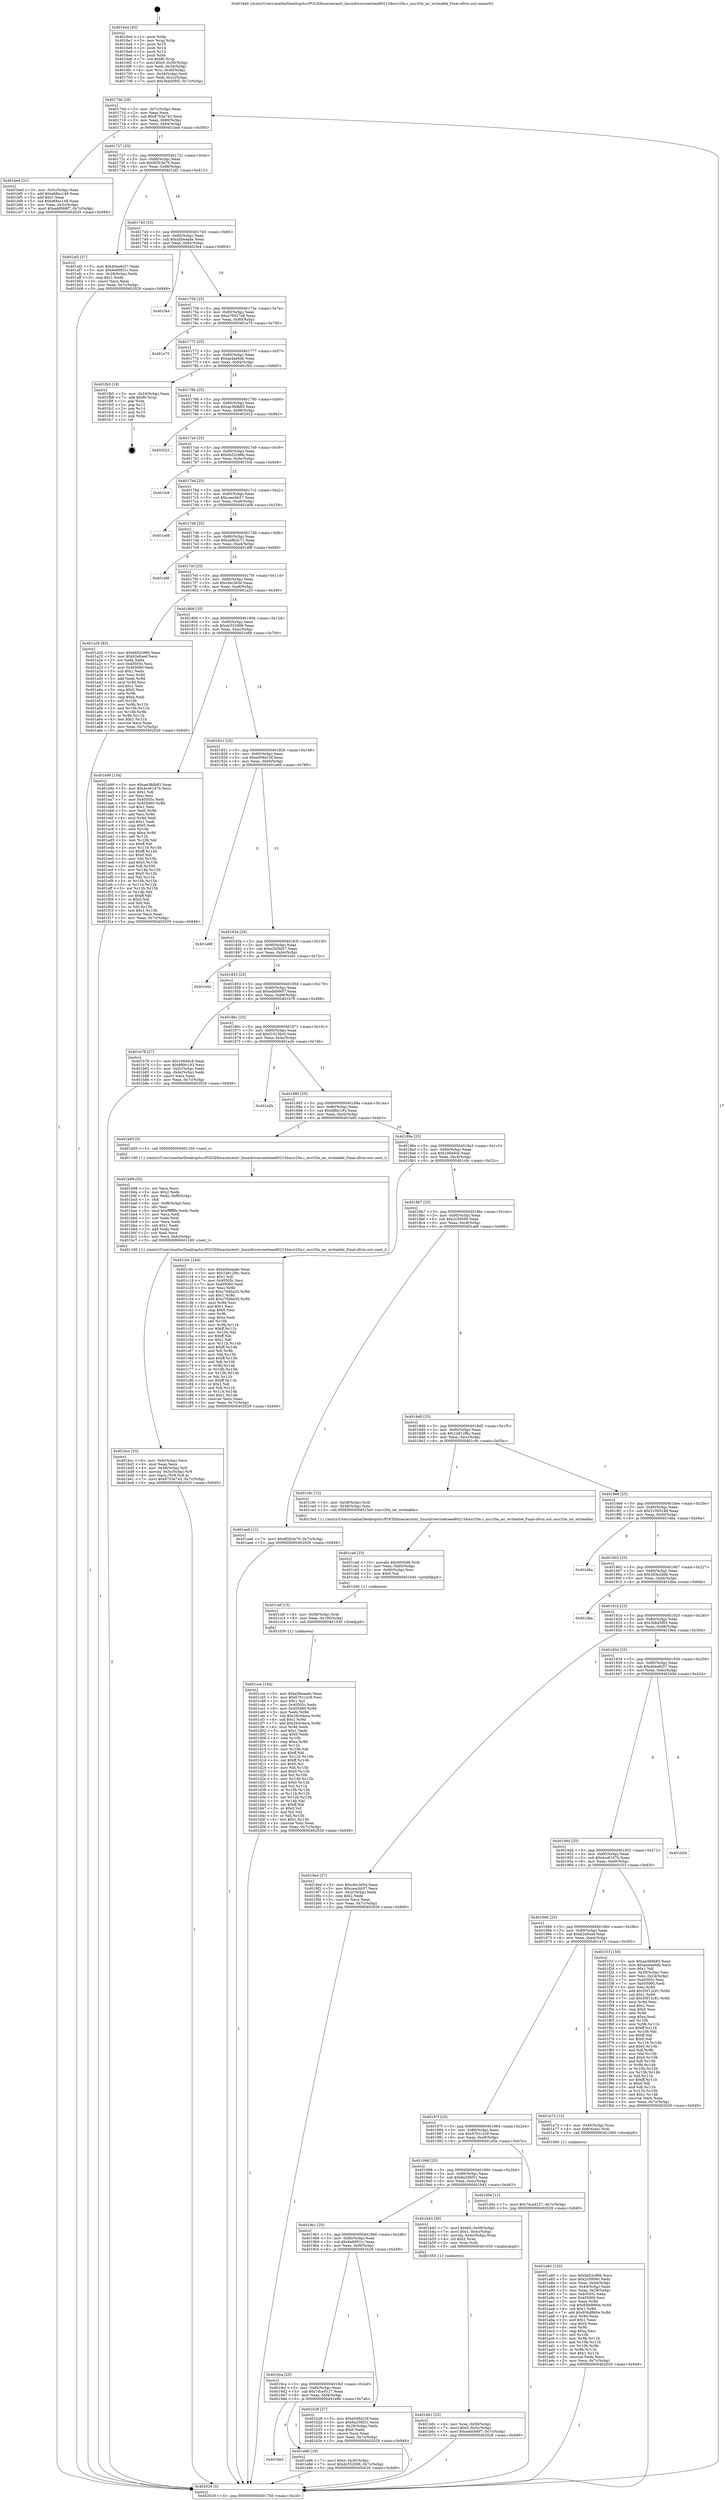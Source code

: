 digraph "0x4016e0" {
  label = "0x4016e0 (/mnt/c/Users/mathe/Desktop/tcc/POCII/binaries/extr_linuxdriversnetieee802154mcr20a.c_mcr20a_iar_writeable_Final-ollvm.out::main(0))"
  labelloc = "t"
  node[shape=record]

  Entry [label="",width=0.3,height=0.3,shape=circle,fillcolor=black,style=filled]
  "0x40170d" [label="{
     0x40170d [26]\l
     | [instrs]\l
     &nbsp;&nbsp;0x40170d \<+3\>: mov -0x7c(%rbp),%eax\l
     &nbsp;&nbsp;0x401710 \<+2\>: mov %eax,%ecx\l
     &nbsp;&nbsp;0x401712 \<+6\>: sub $0x8753e743,%ecx\l
     &nbsp;&nbsp;0x401718 \<+3\>: mov %eax,-0x80(%rbp)\l
     &nbsp;&nbsp;0x40171b \<+6\>: mov %ecx,-0x84(%rbp)\l
     &nbsp;&nbsp;0x401721 \<+6\>: je 0000000000401bed \<main+0x50d\>\l
  }"]
  "0x401bed" [label="{
     0x401bed [31]\l
     | [instrs]\l
     &nbsp;&nbsp;0x401bed \<+3\>: mov -0x5c(%rbp),%eax\l
     &nbsp;&nbsp;0x401bf0 \<+5\>: add $0xe68ac148,%eax\l
     &nbsp;&nbsp;0x401bf5 \<+3\>: add $0x1,%eax\l
     &nbsp;&nbsp;0x401bf8 \<+5\>: sub $0xe68ac148,%eax\l
     &nbsp;&nbsp;0x401bfd \<+3\>: mov %eax,-0x5c(%rbp)\l
     &nbsp;&nbsp;0x401c00 \<+7\>: movl $0xedd066f7,-0x7c(%rbp)\l
     &nbsp;&nbsp;0x401c07 \<+5\>: jmp 0000000000402029 \<main+0x949\>\l
  }"]
  "0x401727" [label="{
     0x401727 [25]\l
     | [instrs]\l
     &nbsp;&nbsp;0x401727 \<+5\>: jmp 000000000040172c \<main+0x4c\>\l
     &nbsp;&nbsp;0x40172c \<+3\>: mov -0x80(%rbp),%eax\l
     &nbsp;&nbsp;0x40172f \<+5\>: sub $0x8f263e79,%eax\l
     &nbsp;&nbsp;0x401734 \<+6\>: mov %eax,-0x88(%rbp)\l
     &nbsp;&nbsp;0x40173a \<+6\>: je 0000000000401af2 \<main+0x412\>\l
  }"]
  Exit [label="",width=0.3,height=0.3,shape=circle,fillcolor=black,style=filled,peripheries=2]
  "0x401af2" [label="{
     0x401af2 [27]\l
     | [instrs]\l
     &nbsp;&nbsp;0x401af2 \<+5\>: mov $0x40ae6c57,%eax\l
     &nbsp;&nbsp;0x401af7 \<+5\>: mov $0x6e69f31c,%ecx\l
     &nbsp;&nbsp;0x401afc \<+3\>: mov -0x28(%rbp),%edx\l
     &nbsp;&nbsp;0x401aff \<+3\>: cmp $0x1,%edx\l
     &nbsp;&nbsp;0x401b02 \<+3\>: cmovl %ecx,%eax\l
     &nbsp;&nbsp;0x401b05 \<+3\>: mov %eax,-0x7c(%rbp)\l
     &nbsp;&nbsp;0x401b08 \<+5\>: jmp 0000000000402029 \<main+0x949\>\l
  }"]
  "0x401740" [label="{
     0x401740 [25]\l
     | [instrs]\l
     &nbsp;&nbsp;0x401740 \<+5\>: jmp 0000000000401745 \<main+0x65\>\l
     &nbsp;&nbsp;0x401745 \<+3\>: mov -0x80(%rbp),%eax\l
     &nbsp;&nbsp;0x401748 \<+5\>: sub $0xa5beaade,%eax\l
     &nbsp;&nbsp;0x40174d \<+6\>: mov %eax,-0x8c(%rbp)\l
     &nbsp;&nbsp;0x401753 \<+6\>: je 0000000000401fe4 \<main+0x904\>\l
  }"]
  "0x4019e3" [label="{
     0x4019e3\l
  }", style=dashed]
  "0x401fe4" [label="{
     0x401fe4\l
  }", style=dashed]
  "0x401759" [label="{
     0x401759 [25]\l
     | [instrs]\l
     &nbsp;&nbsp;0x401759 \<+5\>: jmp 000000000040175e \<main+0x7e\>\l
     &nbsp;&nbsp;0x40175e \<+3\>: mov -0x80(%rbp),%eax\l
     &nbsp;&nbsp;0x401761 \<+5\>: sub $0xa70027d8,%eax\l
     &nbsp;&nbsp;0x401766 \<+6\>: mov %eax,-0x90(%rbp)\l
     &nbsp;&nbsp;0x40176c \<+6\>: je 0000000000401e75 \<main+0x795\>\l
  }"]
  "0x401e86" [label="{
     0x401e86 [19]\l
     | [instrs]\l
     &nbsp;&nbsp;0x401e86 \<+7\>: movl $0x0,-0x30(%rbp)\l
     &nbsp;&nbsp;0x401e8d \<+7\>: movl $0xdc552008,-0x7c(%rbp)\l
     &nbsp;&nbsp;0x401e94 \<+5\>: jmp 0000000000402029 \<main+0x949\>\l
  }"]
  "0x401e75" [label="{
     0x401e75\l
  }", style=dashed]
  "0x401772" [label="{
     0x401772 [25]\l
     | [instrs]\l
     &nbsp;&nbsp;0x401772 \<+5\>: jmp 0000000000401777 \<main+0x97\>\l
     &nbsp;&nbsp;0x401777 \<+3\>: mov -0x80(%rbp),%eax\l
     &nbsp;&nbsp;0x40177a \<+5\>: sub $0xaa4ae6db,%eax\l
     &nbsp;&nbsp;0x40177f \<+6\>: mov %eax,-0x94(%rbp)\l
     &nbsp;&nbsp;0x401785 \<+6\>: je 0000000000401fb5 \<main+0x8d5\>\l
  }"]
  "0x401cce" [label="{
     0x401cce [144]\l
     | [instrs]\l
     &nbsp;&nbsp;0x401cce \<+5\>: mov $0xa5beaade,%eax\l
     &nbsp;&nbsp;0x401cd3 \<+5\>: mov $0x6761c2c9,%esi\l
     &nbsp;&nbsp;0x401cd8 \<+2\>: mov $0x1,%cl\l
     &nbsp;&nbsp;0x401cda \<+7\>: mov 0x40505c,%edx\l
     &nbsp;&nbsp;0x401ce1 \<+8\>: mov 0x405060,%r8d\l
     &nbsp;&nbsp;0x401ce9 \<+3\>: mov %edx,%r9d\l
     &nbsp;&nbsp;0x401cec \<+7\>: sub $0x26c04eca,%r9d\l
     &nbsp;&nbsp;0x401cf3 \<+4\>: sub $0x1,%r9d\l
     &nbsp;&nbsp;0x401cf7 \<+7\>: add $0x26c04eca,%r9d\l
     &nbsp;&nbsp;0x401cfe \<+4\>: imul %r9d,%edx\l
     &nbsp;&nbsp;0x401d02 \<+3\>: and $0x1,%edx\l
     &nbsp;&nbsp;0x401d05 \<+3\>: cmp $0x0,%edx\l
     &nbsp;&nbsp;0x401d08 \<+4\>: sete %r10b\l
     &nbsp;&nbsp;0x401d0c \<+4\>: cmp $0xa,%r8d\l
     &nbsp;&nbsp;0x401d10 \<+4\>: setl %r11b\l
     &nbsp;&nbsp;0x401d14 \<+3\>: mov %r10b,%bl\l
     &nbsp;&nbsp;0x401d17 \<+3\>: xor $0xff,%bl\l
     &nbsp;&nbsp;0x401d1a \<+3\>: mov %r11b,%r14b\l
     &nbsp;&nbsp;0x401d1d \<+4\>: xor $0xff,%r14b\l
     &nbsp;&nbsp;0x401d21 \<+3\>: xor $0x0,%cl\l
     &nbsp;&nbsp;0x401d24 \<+3\>: mov %bl,%r15b\l
     &nbsp;&nbsp;0x401d27 \<+4\>: and $0x0,%r15b\l
     &nbsp;&nbsp;0x401d2b \<+3\>: and %cl,%r10b\l
     &nbsp;&nbsp;0x401d2e \<+3\>: mov %r14b,%r12b\l
     &nbsp;&nbsp;0x401d31 \<+4\>: and $0x0,%r12b\l
     &nbsp;&nbsp;0x401d35 \<+3\>: and %cl,%r11b\l
     &nbsp;&nbsp;0x401d38 \<+3\>: or %r10b,%r15b\l
     &nbsp;&nbsp;0x401d3b \<+3\>: or %r11b,%r12b\l
     &nbsp;&nbsp;0x401d3e \<+3\>: xor %r12b,%r15b\l
     &nbsp;&nbsp;0x401d41 \<+3\>: or %r14b,%bl\l
     &nbsp;&nbsp;0x401d44 \<+3\>: xor $0xff,%bl\l
     &nbsp;&nbsp;0x401d47 \<+3\>: or $0x0,%cl\l
     &nbsp;&nbsp;0x401d4a \<+2\>: and %cl,%bl\l
     &nbsp;&nbsp;0x401d4c \<+3\>: or %bl,%r15b\l
     &nbsp;&nbsp;0x401d4f \<+4\>: test $0x1,%r15b\l
     &nbsp;&nbsp;0x401d53 \<+3\>: cmovne %esi,%eax\l
     &nbsp;&nbsp;0x401d56 \<+3\>: mov %eax,-0x7c(%rbp)\l
     &nbsp;&nbsp;0x401d59 \<+5\>: jmp 0000000000402029 \<main+0x949\>\l
  }"]
  "0x401fb5" [label="{
     0x401fb5 [19]\l
     | [instrs]\l
     &nbsp;&nbsp;0x401fb5 \<+3\>: mov -0x24(%rbp),%eax\l
     &nbsp;&nbsp;0x401fb8 \<+7\>: add $0xf0,%rsp\l
     &nbsp;&nbsp;0x401fbf \<+1\>: pop %rbx\l
     &nbsp;&nbsp;0x401fc0 \<+2\>: pop %r12\l
     &nbsp;&nbsp;0x401fc2 \<+2\>: pop %r14\l
     &nbsp;&nbsp;0x401fc4 \<+2\>: pop %r15\l
     &nbsp;&nbsp;0x401fc6 \<+1\>: pop %rbp\l
     &nbsp;&nbsp;0x401fc7 \<+1\>: ret\l
  }"]
  "0x40178b" [label="{
     0x40178b [25]\l
     | [instrs]\l
     &nbsp;&nbsp;0x40178b \<+5\>: jmp 0000000000401790 \<main+0xb0\>\l
     &nbsp;&nbsp;0x401790 \<+3\>: mov -0x80(%rbp),%eax\l
     &nbsp;&nbsp;0x401793 \<+5\>: sub $0xae38db83,%eax\l
     &nbsp;&nbsp;0x401798 \<+6\>: mov %eax,-0x98(%rbp)\l
     &nbsp;&nbsp;0x40179e \<+6\>: je 0000000000402022 \<main+0x942\>\l
  }"]
  "0x401cbf" [label="{
     0x401cbf [15]\l
     | [instrs]\l
     &nbsp;&nbsp;0x401cbf \<+4\>: mov -0x58(%rbp),%rdi\l
     &nbsp;&nbsp;0x401cc3 \<+6\>: mov %eax,-0x100(%rbp)\l
     &nbsp;&nbsp;0x401cc9 \<+5\>: call 0000000000401030 \<free@plt\>\l
     | [calls]\l
     &nbsp;&nbsp;0x401030 \{1\} (unknown)\l
  }"]
  "0x402022" [label="{
     0x402022\l
  }", style=dashed]
  "0x4017a4" [label="{
     0x4017a4 [25]\l
     | [instrs]\l
     &nbsp;&nbsp;0x4017a4 \<+5\>: jmp 00000000004017a9 \<main+0xc9\>\l
     &nbsp;&nbsp;0x4017a9 \<+3\>: mov -0x80(%rbp),%eax\l
     &nbsp;&nbsp;0x4017ac \<+5\>: sub $0xbb52c96b,%eax\l
     &nbsp;&nbsp;0x4017b1 \<+6\>: mov %eax,-0x9c(%rbp)\l
     &nbsp;&nbsp;0x4017b7 \<+6\>: je 0000000000401fc8 \<main+0x8e8\>\l
  }"]
  "0x401ca8" [label="{
     0x401ca8 [23]\l
     | [instrs]\l
     &nbsp;&nbsp;0x401ca8 \<+10\>: movabs $0x4030d6,%rdi\l
     &nbsp;&nbsp;0x401cb2 \<+3\>: mov %eax,-0x60(%rbp)\l
     &nbsp;&nbsp;0x401cb5 \<+3\>: mov -0x60(%rbp),%esi\l
     &nbsp;&nbsp;0x401cb8 \<+2\>: mov $0x0,%al\l
     &nbsp;&nbsp;0x401cba \<+5\>: call 0000000000401040 \<printf@plt\>\l
     | [calls]\l
     &nbsp;&nbsp;0x401040 \{1\} (unknown)\l
  }"]
  "0x401fc8" [label="{
     0x401fc8\l
  }", style=dashed]
  "0x4017bd" [label="{
     0x4017bd [25]\l
     | [instrs]\l
     &nbsp;&nbsp;0x4017bd \<+5\>: jmp 00000000004017c2 \<main+0xe2\>\l
     &nbsp;&nbsp;0x4017c2 \<+3\>: mov -0x80(%rbp),%eax\l
     &nbsp;&nbsp;0x4017c5 \<+5\>: sub $0xcaecbb57,%eax\l
     &nbsp;&nbsp;0x4017ca \<+6\>: mov %eax,-0xa0(%rbp)\l
     &nbsp;&nbsp;0x4017d0 \<+6\>: je 0000000000401a08 \<main+0x328\>\l
  }"]
  "0x401bcc" [label="{
     0x401bcc [33]\l
     | [instrs]\l
     &nbsp;&nbsp;0x401bcc \<+6\>: mov -0xfc(%rbp),%ecx\l
     &nbsp;&nbsp;0x401bd2 \<+3\>: imul %eax,%ecx\l
     &nbsp;&nbsp;0x401bd5 \<+4\>: mov -0x58(%rbp),%r8\l
     &nbsp;&nbsp;0x401bd9 \<+4\>: movslq -0x5c(%rbp),%r9\l
     &nbsp;&nbsp;0x401bdd \<+4\>: mov %ecx,(%r8,%r9,4)\l
     &nbsp;&nbsp;0x401be1 \<+7\>: movl $0x8753e743,-0x7c(%rbp)\l
     &nbsp;&nbsp;0x401be8 \<+5\>: jmp 0000000000402029 \<main+0x949\>\l
  }"]
  "0x401a08" [label="{
     0x401a08\l
  }", style=dashed]
  "0x4017d6" [label="{
     0x4017d6 [25]\l
     | [instrs]\l
     &nbsp;&nbsp;0x4017d6 \<+5\>: jmp 00000000004017db \<main+0xfb\>\l
     &nbsp;&nbsp;0x4017db \<+3\>: mov -0x80(%rbp),%eax\l
     &nbsp;&nbsp;0x4017de \<+5\>: sub $0xce9b2c71,%eax\l
     &nbsp;&nbsp;0x4017e3 \<+6\>: mov %eax,-0xa4(%rbp)\l
     &nbsp;&nbsp;0x4017e9 \<+6\>: je 0000000000401d9f \<main+0x6bf\>\l
  }"]
  "0x401b98" [label="{
     0x401b98 [52]\l
     | [instrs]\l
     &nbsp;&nbsp;0x401b98 \<+2\>: xor %ecx,%ecx\l
     &nbsp;&nbsp;0x401b9a \<+5\>: mov $0x2,%edx\l
     &nbsp;&nbsp;0x401b9f \<+6\>: mov %edx,-0xf8(%rbp)\l
     &nbsp;&nbsp;0x401ba5 \<+1\>: cltd\l
     &nbsp;&nbsp;0x401ba6 \<+6\>: mov -0xf8(%rbp),%esi\l
     &nbsp;&nbsp;0x401bac \<+2\>: idiv %esi\l
     &nbsp;&nbsp;0x401bae \<+6\>: imul $0xfffffffe,%edx,%edx\l
     &nbsp;&nbsp;0x401bb4 \<+2\>: mov %ecx,%edi\l
     &nbsp;&nbsp;0x401bb6 \<+2\>: sub %edx,%edi\l
     &nbsp;&nbsp;0x401bb8 \<+2\>: mov %ecx,%edx\l
     &nbsp;&nbsp;0x401bba \<+3\>: sub $0x1,%edx\l
     &nbsp;&nbsp;0x401bbd \<+2\>: add %edx,%edi\l
     &nbsp;&nbsp;0x401bbf \<+2\>: sub %edi,%ecx\l
     &nbsp;&nbsp;0x401bc1 \<+6\>: mov %ecx,-0xfc(%rbp)\l
     &nbsp;&nbsp;0x401bc7 \<+5\>: call 0000000000401160 \<next_i\>\l
     | [calls]\l
     &nbsp;&nbsp;0x401160 \{1\} (/mnt/c/Users/mathe/Desktop/tcc/POCII/binaries/extr_linuxdriversnetieee802154mcr20a.c_mcr20a_iar_writeable_Final-ollvm.out::next_i)\l
  }"]
  "0x401d9f" [label="{
     0x401d9f\l
  }", style=dashed]
  "0x4017ef" [label="{
     0x4017ef [25]\l
     | [instrs]\l
     &nbsp;&nbsp;0x4017ef \<+5\>: jmp 00000000004017f4 \<main+0x114\>\l
     &nbsp;&nbsp;0x4017f4 \<+3\>: mov -0x80(%rbp),%eax\l
     &nbsp;&nbsp;0x4017f7 \<+5\>: sub $0xcfec365d,%eax\l
     &nbsp;&nbsp;0x4017fc \<+6\>: mov %eax,-0xa8(%rbp)\l
     &nbsp;&nbsp;0x401802 \<+6\>: je 0000000000401a20 \<main+0x340\>\l
  }"]
  "0x401b61" [label="{
     0x401b61 [23]\l
     | [instrs]\l
     &nbsp;&nbsp;0x401b61 \<+4\>: mov %rax,-0x58(%rbp)\l
     &nbsp;&nbsp;0x401b65 \<+7\>: movl $0x0,-0x5c(%rbp)\l
     &nbsp;&nbsp;0x401b6c \<+7\>: movl $0xedd066f7,-0x7c(%rbp)\l
     &nbsp;&nbsp;0x401b73 \<+5\>: jmp 0000000000402029 \<main+0x949\>\l
  }"]
  "0x401a20" [label="{
     0x401a20 [83]\l
     | [instrs]\l
     &nbsp;&nbsp;0x401a20 \<+5\>: mov $0xbb52c96b,%eax\l
     &nbsp;&nbsp;0x401a25 \<+5\>: mov $0x62efceef,%ecx\l
     &nbsp;&nbsp;0x401a2a \<+2\>: xor %edx,%edx\l
     &nbsp;&nbsp;0x401a2c \<+7\>: mov 0x40505c,%esi\l
     &nbsp;&nbsp;0x401a33 \<+7\>: mov 0x405060,%edi\l
     &nbsp;&nbsp;0x401a3a \<+3\>: sub $0x1,%edx\l
     &nbsp;&nbsp;0x401a3d \<+3\>: mov %esi,%r8d\l
     &nbsp;&nbsp;0x401a40 \<+3\>: add %edx,%r8d\l
     &nbsp;&nbsp;0x401a43 \<+4\>: imul %r8d,%esi\l
     &nbsp;&nbsp;0x401a47 \<+3\>: and $0x1,%esi\l
     &nbsp;&nbsp;0x401a4a \<+3\>: cmp $0x0,%esi\l
     &nbsp;&nbsp;0x401a4d \<+4\>: sete %r9b\l
     &nbsp;&nbsp;0x401a51 \<+3\>: cmp $0xa,%edi\l
     &nbsp;&nbsp;0x401a54 \<+4\>: setl %r10b\l
     &nbsp;&nbsp;0x401a58 \<+3\>: mov %r9b,%r11b\l
     &nbsp;&nbsp;0x401a5b \<+3\>: and %r10b,%r11b\l
     &nbsp;&nbsp;0x401a5e \<+3\>: xor %r10b,%r9b\l
     &nbsp;&nbsp;0x401a61 \<+3\>: or %r9b,%r11b\l
     &nbsp;&nbsp;0x401a64 \<+4\>: test $0x1,%r11b\l
     &nbsp;&nbsp;0x401a68 \<+3\>: cmovne %ecx,%eax\l
     &nbsp;&nbsp;0x401a6b \<+3\>: mov %eax,-0x7c(%rbp)\l
     &nbsp;&nbsp;0x401a6e \<+5\>: jmp 0000000000402029 \<main+0x949\>\l
  }"]
  "0x401808" [label="{
     0x401808 [25]\l
     | [instrs]\l
     &nbsp;&nbsp;0x401808 \<+5\>: jmp 000000000040180d \<main+0x12d\>\l
     &nbsp;&nbsp;0x40180d \<+3\>: mov -0x80(%rbp),%eax\l
     &nbsp;&nbsp;0x401810 \<+5\>: sub $0xdc552008,%eax\l
     &nbsp;&nbsp;0x401815 \<+6\>: mov %eax,-0xac(%rbp)\l
     &nbsp;&nbsp;0x40181b \<+6\>: je 0000000000401e99 \<main+0x7b9\>\l
  }"]
  "0x4019ca" [label="{
     0x4019ca [25]\l
     | [instrs]\l
     &nbsp;&nbsp;0x4019ca \<+5\>: jmp 00000000004019cf \<main+0x2ef\>\l
     &nbsp;&nbsp;0x4019cf \<+3\>: mov -0x80(%rbp),%eax\l
     &nbsp;&nbsp;0x4019d2 \<+5\>: sub $0x7dca9127,%eax\l
     &nbsp;&nbsp;0x4019d7 \<+6\>: mov %eax,-0xf4(%rbp)\l
     &nbsp;&nbsp;0x4019dd \<+6\>: je 0000000000401e86 \<main+0x7a6\>\l
  }"]
  "0x401e99" [label="{
     0x401e99 [134]\l
     | [instrs]\l
     &nbsp;&nbsp;0x401e99 \<+5\>: mov $0xae38db83,%eax\l
     &nbsp;&nbsp;0x401e9e \<+5\>: mov $0x4ce6147b,%ecx\l
     &nbsp;&nbsp;0x401ea3 \<+2\>: mov $0x1,%dl\l
     &nbsp;&nbsp;0x401ea5 \<+2\>: xor %esi,%esi\l
     &nbsp;&nbsp;0x401ea7 \<+7\>: mov 0x40505c,%edi\l
     &nbsp;&nbsp;0x401eae \<+8\>: mov 0x405060,%r8d\l
     &nbsp;&nbsp;0x401eb6 \<+3\>: sub $0x1,%esi\l
     &nbsp;&nbsp;0x401eb9 \<+3\>: mov %edi,%r9d\l
     &nbsp;&nbsp;0x401ebc \<+3\>: add %esi,%r9d\l
     &nbsp;&nbsp;0x401ebf \<+4\>: imul %r9d,%edi\l
     &nbsp;&nbsp;0x401ec3 \<+3\>: and $0x1,%edi\l
     &nbsp;&nbsp;0x401ec6 \<+3\>: cmp $0x0,%edi\l
     &nbsp;&nbsp;0x401ec9 \<+4\>: sete %r10b\l
     &nbsp;&nbsp;0x401ecd \<+4\>: cmp $0xa,%r8d\l
     &nbsp;&nbsp;0x401ed1 \<+4\>: setl %r11b\l
     &nbsp;&nbsp;0x401ed5 \<+3\>: mov %r10b,%bl\l
     &nbsp;&nbsp;0x401ed8 \<+3\>: xor $0xff,%bl\l
     &nbsp;&nbsp;0x401edb \<+3\>: mov %r11b,%r14b\l
     &nbsp;&nbsp;0x401ede \<+4\>: xor $0xff,%r14b\l
     &nbsp;&nbsp;0x401ee2 \<+3\>: xor $0x0,%dl\l
     &nbsp;&nbsp;0x401ee5 \<+3\>: mov %bl,%r15b\l
     &nbsp;&nbsp;0x401ee8 \<+4\>: and $0x0,%r15b\l
     &nbsp;&nbsp;0x401eec \<+3\>: and %dl,%r10b\l
     &nbsp;&nbsp;0x401eef \<+3\>: mov %r14b,%r12b\l
     &nbsp;&nbsp;0x401ef2 \<+4\>: and $0x0,%r12b\l
     &nbsp;&nbsp;0x401ef6 \<+3\>: and %dl,%r11b\l
     &nbsp;&nbsp;0x401ef9 \<+3\>: or %r10b,%r15b\l
     &nbsp;&nbsp;0x401efc \<+3\>: or %r11b,%r12b\l
     &nbsp;&nbsp;0x401eff \<+3\>: xor %r12b,%r15b\l
     &nbsp;&nbsp;0x401f02 \<+3\>: or %r14b,%bl\l
     &nbsp;&nbsp;0x401f05 \<+3\>: xor $0xff,%bl\l
     &nbsp;&nbsp;0x401f08 \<+3\>: or $0x0,%dl\l
     &nbsp;&nbsp;0x401f0b \<+2\>: and %dl,%bl\l
     &nbsp;&nbsp;0x401f0d \<+3\>: or %bl,%r15b\l
     &nbsp;&nbsp;0x401f10 \<+4\>: test $0x1,%r15b\l
     &nbsp;&nbsp;0x401f14 \<+3\>: cmovne %ecx,%eax\l
     &nbsp;&nbsp;0x401f17 \<+3\>: mov %eax,-0x7c(%rbp)\l
     &nbsp;&nbsp;0x401f1a \<+5\>: jmp 0000000000402029 \<main+0x949\>\l
  }"]
  "0x401821" [label="{
     0x401821 [25]\l
     | [instrs]\l
     &nbsp;&nbsp;0x401821 \<+5\>: jmp 0000000000401826 \<main+0x146\>\l
     &nbsp;&nbsp;0x401826 \<+3\>: mov -0x80(%rbp),%eax\l
     &nbsp;&nbsp;0x401829 \<+5\>: sub $0xe006d10f,%eax\l
     &nbsp;&nbsp;0x40182e \<+6\>: mov %eax,-0xb0(%rbp)\l
     &nbsp;&nbsp;0x401834 \<+6\>: je 0000000000401e69 \<main+0x789\>\l
  }"]
  "0x401b28" [label="{
     0x401b28 [27]\l
     | [instrs]\l
     &nbsp;&nbsp;0x401b28 \<+5\>: mov $0xe006d10f,%eax\l
     &nbsp;&nbsp;0x401b2d \<+5\>: mov $0x6a256f31,%ecx\l
     &nbsp;&nbsp;0x401b32 \<+3\>: mov -0x28(%rbp),%edx\l
     &nbsp;&nbsp;0x401b35 \<+3\>: cmp $0x0,%edx\l
     &nbsp;&nbsp;0x401b38 \<+3\>: cmove %ecx,%eax\l
     &nbsp;&nbsp;0x401b3b \<+3\>: mov %eax,-0x7c(%rbp)\l
     &nbsp;&nbsp;0x401b3e \<+5\>: jmp 0000000000402029 \<main+0x949\>\l
  }"]
  "0x401e69" [label="{
     0x401e69\l
  }", style=dashed]
  "0x40183a" [label="{
     0x40183a [25]\l
     | [instrs]\l
     &nbsp;&nbsp;0x40183a \<+5\>: jmp 000000000040183f \<main+0x15f\>\l
     &nbsp;&nbsp;0x40183f \<+3\>: mov -0x80(%rbp),%eax\l
     &nbsp;&nbsp;0x401842 \<+5\>: sub $0xe2b5fe57,%eax\l
     &nbsp;&nbsp;0x401847 \<+6\>: mov %eax,-0xb4(%rbp)\l
     &nbsp;&nbsp;0x40184d \<+6\>: je 0000000000401e0c \<main+0x72c\>\l
  }"]
  "0x4019b1" [label="{
     0x4019b1 [25]\l
     | [instrs]\l
     &nbsp;&nbsp;0x4019b1 \<+5\>: jmp 00000000004019b6 \<main+0x2d6\>\l
     &nbsp;&nbsp;0x4019b6 \<+3\>: mov -0x80(%rbp),%eax\l
     &nbsp;&nbsp;0x4019b9 \<+5\>: sub $0x6e69f31c,%eax\l
     &nbsp;&nbsp;0x4019be \<+6\>: mov %eax,-0xf0(%rbp)\l
     &nbsp;&nbsp;0x4019c4 \<+6\>: je 0000000000401b28 \<main+0x448\>\l
  }"]
  "0x401e0c" [label="{
     0x401e0c\l
  }", style=dashed]
  "0x401853" [label="{
     0x401853 [25]\l
     | [instrs]\l
     &nbsp;&nbsp;0x401853 \<+5\>: jmp 0000000000401858 \<main+0x178\>\l
     &nbsp;&nbsp;0x401858 \<+3\>: mov -0x80(%rbp),%eax\l
     &nbsp;&nbsp;0x40185b \<+5\>: sub $0xedd066f7,%eax\l
     &nbsp;&nbsp;0x401860 \<+6\>: mov %eax,-0xb8(%rbp)\l
     &nbsp;&nbsp;0x401866 \<+6\>: je 0000000000401b78 \<main+0x498\>\l
  }"]
  "0x401b43" [label="{
     0x401b43 [30]\l
     | [instrs]\l
     &nbsp;&nbsp;0x401b43 \<+7\>: movl $0x64,-0x48(%rbp)\l
     &nbsp;&nbsp;0x401b4a \<+7\>: movl $0x1,-0x4c(%rbp)\l
     &nbsp;&nbsp;0x401b51 \<+4\>: movslq -0x4c(%rbp),%rax\l
     &nbsp;&nbsp;0x401b55 \<+4\>: shl $0x2,%rax\l
     &nbsp;&nbsp;0x401b59 \<+3\>: mov %rax,%rdi\l
     &nbsp;&nbsp;0x401b5c \<+5\>: call 0000000000401050 \<malloc@plt\>\l
     | [calls]\l
     &nbsp;&nbsp;0x401050 \{1\} (unknown)\l
  }"]
  "0x401b78" [label="{
     0x401b78 [27]\l
     | [instrs]\l
     &nbsp;&nbsp;0x401b78 \<+5\>: mov $0x10640c8,%eax\l
     &nbsp;&nbsp;0x401b7d \<+5\>: mov $0xfdfdc193,%ecx\l
     &nbsp;&nbsp;0x401b82 \<+3\>: mov -0x5c(%rbp),%edx\l
     &nbsp;&nbsp;0x401b85 \<+3\>: cmp -0x4c(%rbp),%edx\l
     &nbsp;&nbsp;0x401b88 \<+3\>: cmovl %ecx,%eax\l
     &nbsp;&nbsp;0x401b8b \<+3\>: mov %eax,-0x7c(%rbp)\l
     &nbsp;&nbsp;0x401b8e \<+5\>: jmp 0000000000402029 \<main+0x949\>\l
  }"]
  "0x40186c" [label="{
     0x40186c [25]\l
     | [instrs]\l
     &nbsp;&nbsp;0x40186c \<+5\>: jmp 0000000000401871 \<main+0x191\>\l
     &nbsp;&nbsp;0x401871 \<+3\>: mov -0x80(%rbp),%eax\l
     &nbsp;&nbsp;0x401874 \<+5\>: sub $0xf1915bc0,%eax\l
     &nbsp;&nbsp;0x401879 \<+6\>: mov %eax,-0xbc(%rbp)\l
     &nbsp;&nbsp;0x40187f \<+6\>: je 0000000000401e2b \<main+0x74b\>\l
  }"]
  "0x401998" [label="{
     0x401998 [25]\l
     | [instrs]\l
     &nbsp;&nbsp;0x401998 \<+5\>: jmp 000000000040199d \<main+0x2bd\>\l
     &nbsp;&nbsp;0x40199d \<+3\>: mov -0x80(%rbp),%eax\l
     &nbsp;&nbsp;0x4019a0 \<+5\>: sub $0x6a256f31,%eax\l
     &nbsp;&nbsp;0x4019a5 \<+6\>: mov %eax,-0xec(%rbp)\l
     &nbsp;&nbsp;0x4019ab \<+6\>: je 0000000000401b43 \<main+0x463\>\l
  }"]
  "0x401e2b" [label="{
     0x401e2b\l
  }", style=dashed]
  "0x401885" [label="{
     0x401885 [25]\l
     | [instrs]\l
     &nbsp;&nbsp;0x401885 \<+5\>: jmp 000000000040188a \<main+0x1aa\>\l
     &nbsp;&nbsp;0x40188a \<+3\>: mov -0x80(%rbp),%eax\l
     &nbsp;&nbsp;0x40188d \<+5\>: sub $0xfdfdc193,%eax\l
     &nbsp;&nbsp;0x401892 \<+6\>: mov %eax,-0xc0(%rbp)\l
     &nbsp;&nbsp;0x401898 \<+6\>: je 0000000000401b93 \<main+0x4b3\>\l
  }"]
  "0x401d5e" [label="{
     0x401d5e [12]\l
     | [instrs]\l
     &nbsp;&nbsp;0x401d5e \<+7\>: movl $0x7dca9127,-0x7c(%rbp)\l
     &nbsp;&nbsp;0x401d65 \<+5\>: jmp 0000000000402029 \<main+0x949\>\l
  }"]
  "0x401b93" [label="{
     0x401b93 [5]\l
     | [instrs]\l
     &nbsp;&nbsp;0x401b93 \<+5\>: call 0000000000401160 \<next_i\>\l
     | [calls]\l
     &nbsp;&nbsp;0x401160 \{1\} (/mnt/c/Users/mathe/Desktop/tcc/POCII/binaries/extr_linuxdriversnetieee802154mcr20a.c_mcr20a_iar_writeable_Final-ollvm.out::next_i)\l
  }"]
  "0x40189e" [label="{
     0x40189e [25]\l
     | [instrs]\l
     &nbsp;&nbsp;0x40189e \<+5\>: jmp 00000000004018a3 \<main+0x1c3\>\l
     &nbsp;&nbsp;0x4018a3 \<+3\>: mov -0x80(%rbp),%eax\l
     &nbsp;&nbsp;0x4018a6 \<+5\>: sub $0x10640c8,%eax\l
     &nbsp;&nbsp;0x4018ab \<+6\>: mov %eax,-0xc4(%rbp)\l
     &nbsp;&nbsp;0x4018b1 \<+6\>: je 0000000000401c0c \<main+0x52c\>\l
  }"]
  "0x401a80" [label="{
     0x401a80 [102]\l
     | [instrs]\l
     &nbsp;&nbsp;0x401a80 \<+5\>: mov $0xbb52c96b,%ecx\l
     &nbsp;&nbsp;0x401a85 \<+5\>: mov $0x2c59560,%edx\l
     &nbsp;&nbsp;0x401a8a \<+3\>: mov %eax,-0x44(%rbp)\l
     &nbsp;&nbsp;0x401a8d \<+3\>: mov -0x44(%rbp),%eax\l
     &nbsp;&nbsp;0x401a90 \<+3\>: mov %eax,-0x28(%rbp)\l
     &nbsp;&nbsp;0x401a93 \<+7\>: mov 0x40505c,%eax\l
     &nbsp;&nbsp;0x401a9a \<+7\>: mov 0x405060,%esi\l
     &nbsp;&nbsp;0x401aa1 \<+3\>: mov %eax,%r8d\l
     &nbsp;&nbsp;0x401aa4 \<+7\>: sub $0x936d860e,%r8d\l
     &nbsp;&nbsp;0x401aab \<+4\>: sub $0x1,%r8d\l
     &nbsp;&nbsp;0x401aaf \<+7\>: add $0x936d860e,%r8d\l
     &nbsp;&nbsp;0x401ab6 \<+4\>: imul %r8d,%eax\l
     &nbsp;&nbsp;0x401aba \<+3\>: and $0x1,%eax\l
     &nbsp;&nbsp;0x401abd \<+3\>: cmp $0x0,%eax\l
     &nbsp;&nbsp;0x401ac0 \<+4\>: sete %r9b\l
     &nbsp;&nbsp;0x401ac4 \<+3\>: cmp $0xa,%esi\l
     &nbsp;&nbsp;0x401ac7 \<+4\>: setl %r10b\l
     &nbsp;&nbsp;0x401acb \<+3\>: mov %r9b,%r11b\l
     &nbsp;&nbsp;0x401ace \<+3\>: and %r10b,%r11b\l
     &nbsp;&nbsp;0x401ad1 \<+3\>: xor %r10b,%r9b\l
     &nbsp;&nbsp;0x401ad4 \<+3\>: or %r9b,%r11b\l
     &nbsp;&nbsp;0x401ad7 \<+4\>: test $0x1,%r11b\l
     &nbsp;&nbsp;0x401adb \<+3\>: cmovne %edx,%ecx\l
     &nbsp;&nbsp;0x401ade \<+3\>: mov %ecx,-0x7c(%rbp)\l
     &nbsp;&nbsp;0x401ae1 \<+5\>: jmp 0000000000402029 \<main+0x949\>\l
  }"]
  "0x401c0c" [label="{
     0x401c0c [144]\l
     | [instrs]\l
     &nbsp;&nbsp;0x401c0c \<+5\>: mov $0xa5beaade,%eax\l
     &nbsp;&nbsp;0x401c11 \<+5\>: mov $0x1b812f6c,%ecx\l
     &nbsp;&nbsp;0x401c16 \<+2\>: mov $0x1,%dl\l
     &nbsp;&nbsp;0x401c18 \<+7\>: mov 0x40505c,%esi\l
     &nbsp;&nbsp;0x401c1f \<+7\>: mov 0x405060,%edi\l
     &nbsp;&nbsp;0x401c26 \<+3\>: mov %esi,%r8d\l
     &nbsp;&nbsp;0x401c29 \<+7\>: sub $0xc764ba35,%r8d\l
     &nbsp;&nbsp;0x401c30 \<+4\>: sub $0x1,%r8d\l
     &nbsp;&nbsp;0x401c34 \<+7\>: add $0xc764ba35,%r8d\l
     &nbsp;&nbsp;0x401c3b \<+4\>: imul %r8d,%esi\l
     &nbsp;&nbsp;0x401c3f \<+3\>: and $0x1,%esi\l
     &nbsp;&nbsp;0x401c42 \<+3\>: cmp $0x0,%esi\l
     &nbsp;&nbsp;0x401c45 \<+4\>: sete %r9b\l
     &nbsp;&nbsp;0x401c49 \<+3\>: cmp $0xa,%edi\l
     &nbsp;&nbsp;0x401c4c \<+4\>: setl %r10b\l
     &nbsp;&nbsp;0x401c50 \<+3\>: mov %r9b,%r11b\l
     &nbsp;&nbsp;0x401c53 \<+4\>: xor $0xff,%r11b\l
     &nbsp;&nbsp;0x401c57 \<+3\>: mov %r10b,%bl\l
     &nbsp;&nbsp;0x401c5a \<+3\>: xor $0xff,%bl\l
     &nbsp;&nbsp;0x401c5d \<+3\>: xor $0x1,%dl\l
     &nbsp;&nbsp;0x401c60 \<+3\>: mov %r11b,%r14b\l
     &nbsp;&nbsp;0x401c63 \<+4\>: and $0xff,%r14b\l
     &nbsp;&nbsp;0x401c67 \<+3\>: and %dl,%r9b\l
     &nbsp;&nbsp;0x401c6a \<+3\>: mov %bl,%r15b\l
     &nbsp;&nbsp;0x401c6d \<+4\>: and $0xff,%r15b\l
     &nbsp;&nbsp;0x401c71 \<+3\>: and %dl,%r10b\l
     &nbsp;&nbsp;0x401c74 \<+3\>: or %r9b,%r14b\l
     &nbsp;&nbsp;0x401c77 \<+3\>: or %r10b,%r15b\l
     &nbsp;&nbsp;0x401c7a \<+3\>: xor %r15b,%r14b\l
     &nbsp;&nbsp;0x401c7d \<+3\>: or %bl,%r11b\l
     &nbsp;&nbsp;0x401c80 \<+4\>: xor $0xff,%r11b\l
     &nbsp;&nbsp;0x401c84 \<+3\>: or $0x1,%dl\l
     &nbsp;&nbsp;0x401c87 \<+3\>: and %dl,%r11b\l
     &nbsp;&nbsp;0x401c8a \<+3\>: or %r11b,%r14b\l
     &nbsp;&nbsp;0x401c8d \<+4\>: test $0x1,%r14b\l
     &nbsp;&nbsp;0x401c91 \<+3\>: cmovne %ecx,%eax\l
     &nbsp;&nbsp;0x401c94 \<+3\>: mov %eax,-0x7c(%rbp)\l
     &nbsp;&nbsp;0x401c97 \<+5\>: jmp 0000000000402029 \<main+0x949\>\l
  }"]
  "0x4018b7" [label="{
     0x4018b7 [25]\l
     | [instrs]\l
     &nbsp;&nbsp;0x4018b7 \<+5\>: jmp 00000000004018bc \<main+0x1dc\>\l
     &nbsp;&nbsp;0x4018bc \<+3\>: mov -0x80(%rbp),%eax\l
     &nbsp;&nbsp;0x4018bf \<+5\>: sub $0x2c59560,%eax\l
     &nbsp;&nbsp;0x4018c4 \<+6\>: mov %eax,-0xc8(%rbp)\l
     &nbsp;&nbsp;0x4018ca \<+6\>: je 0000000000401ae6 \<main+0x406\>\l
  }"]
  "0x40197f" [label="{
     0x40197f [25]\l
     | [instrs]\l
     &nbsp;&nbsp;0x40197f \<+5\>: jmp 0000000000401984 \<main+0x2a4\>\l
     &nbsp;&nbsp;0x401984 \<+3\>: mov -0x80(%rbp),%eax\l
     &nbsp;&nbsp;0x401987 \<+5\>: sub $0x6761c2c9,%eax\l
     &nbsp;&nbsp;0x40198c \<+6\>: mov %eax,-0xe8(%rbp)\l
     &nbsp;&nbsp;0x401992 \<+6\>: je 0000000000401d5e \<main+0x67e\>\l
  }"]
  "0x401ae6" [label="{
     0x401ae6 [12]\l
     | [instrs]\l
     &nbsp;&nbsp;0x401ae6 \<+7\>: movl $0x8f263e79,-0x7c(%rbp)\l
     &nbsp;&nbsp;0x401aed \<+5\>: jmp 0000000000402029 \<main+0x949\>\l
  }"]
  "0x4018d0" [label="{
     0x4018d0 [25]\l
     | [instrs]\l
     &nbsp;&nbsp;0x4018d0 \<+5\>: jmp 00000000004018d5 \<main+0x1f5\>\l
     &nbsp;&nbsp;0x4018d5 \<+3\>: mov -0x80(%rbp),%eax\l
     &nbsp;&nbsp;0x4018d8 \<+5\>: sub $0x1b812f6c,%eax\l
     &nbsp;&nbsp;0x4018dd \<+6\>: mov %eax,-0xcc(%rbp)\l
     &nbsp;&nbsp;0x4018e3 \<+6\>: je 0000000000401c9c \<main+0x5bc\>\l
  }"]
  "0x401a73" [label="{
     0x401a73 [13]\l
     | [instrs]\l
     &nbsp;&nbsp;0x401a73 \<+4\>: mov -0x40(%rbp),%rax\l
     &nbsp;&nbsp;0x401a77 \<+4\>: mov 0x8(%rax),%rdi\l
     &nbsp;&nbsp;0x401a7b \<+5\>: call 0000000000401060 \<atoi@plt\>\l
     | [calls]\l
     &nbsp;&nbsp;0x401060 \{1\} (unknown)\l
  }"]
  "0x401c9c" [label="{
     0x401c9c [12]\l
     | [instrs]\l
     &nbsp;&nbsp;0x401c9c \<+4\>: mov -0x58(%rbp),%rdi\l
     &nbsp;&nbsp;0x401ca0 \<+3\>: mov -0x48(%rbp),%esi\l
     &nbsp;&nbsp;0x401ca3 \<+5\>: call 00000000004015e0 \<mcr20a_iar_writeable\>\l
     | [calls]\l
     &nbsp;&nbsp;0x4015e0 \{1\} (/mnt/c/Users/mathe/Desktop/tcc/POCII/binaries/extr_linuxdriversnetieee802154mcr20a.c_mcr20a_iar_writeable_Final-ollvm.out::mcr20a_iar_writeable)\l
  }"]
  "0x4018e9" [label="{
     0x4018e9 [25]\l
     | [instrs]\l
     &nbsp;&nbsp;0x4018e9 \<+5\>: jmp 00000000004018ee \<main+0x20e\>\l
     &nbsp;&nbsp;0x4018ee \<+3\>: mov -0x80(%rbp),%eax\l
     &nbsp;&nbsp;0x4018f1 \<+5\>: sub $0x3100018d,%eax\l
     &nbsp;&nbsp;0x4018f6 \<+6\>: mov %eax,-0xd0(%rbp)\l
     &nbsp;&nbsp;0x4018fc \<+6\>: je 0000000000401d6a \<main+0x68a\>\l
  }"]
  "0x401966" [label="{
     0x401966 [25]\l
     | [instrs]\l
     &nbsp;&nbsp;0x401966 \<+5\>: jmp 000000000040196b \<main+0x28b\>\l
     &nbsp;&nbsp;0x40196b \<+3\>: mov -0x80(%rbp),%eax\l
     &nbsp;&nbsp;0x40196e \<+5\>: sub $0x62efceef,%eax\l
     &nbsp;&nbsp;0x401973 \<+6\>: mov %eax,-0xe4(%rbp)\l
     &nbsp;&nbsp;0x401979 \<+6\>: je 0000000000401a73 \<main+0x393\>\l
  }"]
  "0x401d6a" [label="{
     0x401d6a\l
  }", style=dashed]
  "0x401902" [label="{
     0x401902 [25]\l
     | [instrs]\l
     &nbsp;&nbsp;0x401902 \<+5\>: jmp 0000000000401907 \<main+0x227\>\l
     &nbsp;&nbsp;0x401907 \<+3\>: mov -0x80(%rbp),%eax\l
     &nbsp;&nbsp;0x40190a \<+5\>: sub $0x393e2ddb,%eax\l
     &nbsp;&nbsp;0x40190f \<+6\>: mov %eax,-0xd4(%rbp)\l
     &nbsp;&nbsp;0x401915 \<+6\>: je 0000000000401dba \<main+0x6da\>\l
  }"]
  "0x401f1f" [label="{
     0x401f1f [150]\l
     | [instrs]\l
     &nbsp;&nbsp;0x401f1f \<+5\>: mov $0xae38db83,%eax\l
     &nbsp;&nbsp;0x401f24 \<+5\>: mov $0xaa4ae6db,%ecx\l
     &nbsp;&nbsp;0x401f29 \<+2\>: mov $0x1,%dl\l
     &nbsp;&nbsp;0x401f2b \<+3\>: mov -0x30(%rbp),%esi\l
     &nbsp;&nbsp;0x401f2e \<+3\>: mov %esi,-0x24(%rbp)\l
     &nbsp;&nbsp;0x401f31 \<+7\>: mov 0x40505c,%esi\l
     &nbsp;&nbsp;0x401f38 \<+7\>: mov 0x405060,%edi\l
     &nbsp;&nbsp;0x401f3f \<+3\>: mov %esi,%r8d\l
     &nbsp;&nbsp;0x401f42 \<+7\>: add $0x55f12c81,%r8d\l
     &nbsp;&nbsp;0x401f49 \<+4\>: sub $0x1,%r8d\l
     &nbsp;&nbsp;0x401f4d \<+7\>: sub $0x55f12c81,%r8d\l
     &nbsp;&nbsp;0x401f54 \<+4\>: imul %r8d,%esi\l
     &nbsp;&nbsp;0x401f58 \<+3\>: and $0x1,%esi\l
     &nbsp;&nbsp;0x401f5b \<+3\>: cmp $0x0,%esi\l
     &nbsp;&nbsp;0x401f5e \<+4\>: sete %r9b\l
     &nbsp;&nbsp;0x401f62 \<+3\>: cmp $0xa,%edi\l
     &nbsp;&nbsp;0x401f65 \<+4\>: setl %r10b\l
     &nbsp;&nbsp;0x401f69 \<+3\>: mov %r9b,%r11b\l
     &nbsp;&nbsp;0x401f6c \<+4\>: xor $0xff,%r11b\l
     &nbsp;&nbsp;0x401f70 \<+3\>: mov %r10b,%bl\l
     &nbsp;&nbsp;0x401f73 \<+3\>: xor $0xff,%bl\l
     &nbsp;&nbsp;0x401f76 \<+3\>: xor $0x0,%dl\l
     &nbsp;&nbsp;0x401f79 \<+3\>: mov %r11b,%r14b\l
     &nbsp;&nbsp;0x401f7c \<+4\>: and $0x0,%r14b\l
     &nbsp;&nbsp;0x401f80 \<+3\>: and %dl,%r9b\l
     &nbsp;&nbsp;0x401f83 \<+3\>: mov %bl,%r15b\l
     &nbsp;&nbsp;0x401f86 \<+4\>: and $0x0,%r15b\l
     &nbsp;&nbsp;0x401f8a \<+3\>: and %dl,%r10b\l
     &nbsp;&nbsp;0x401f8d \<+3\>: or %r9b,%r14b\l
     &nbsp;&nbsp;0x401f90 \<+3\>: or %r10b,%r15b\l
     &nbsp;&nbsp;0x401f93 \<+3\>: xor %r15b,%r14b\l
     &nbsp;&nbsp;0x401f96 \<+3\>: or %bl,%r11b\l
     &nbsp;&nbsp;0x401f99 \<+4\>: xor $0xff,%r11b\l
     &nbsp;&nbsp;0x401f9d \<+3\>: or $0x0,%dl\l
     &nbsp;&nbsp;0x401fa0 \<+3\>: and %dl,%r11b\l
     &nbsp;&nbsp;0x401fa3 \<+3\>: or %r11b,%r14b\l
     &nbsp;&nbsp;0x401fa6 \<+4\>: test $0x1,%r14b\l
     &nbsp;&nbsp;0x401faa \<+3\>: cmovne %ecx,%eax\l
     &nbsp;&nbsp;0x401fad \<+3\>: mov %eax,-0x7c(%rbp)\l
     &nbsp;&nbsp;0x401fb0 \<+5\>: jmp 0000000000402029 \<main+0x949\>\l
  }"]
  "0x401dba" [label="{
     0x401dba\l
  }", style=dashed]
  "0x40191b" [label="{
     0x40191b [25]\l
     | [instrs]\l
     &nbsp;&nbsp;0x40191b \<+5\>: jmp 0000000000401920 \<main+0x240\>\l
     &nbsp;&nbsp;0x401920 \<+3\>: mov -0x80(%rbp),%eax\l
     &nbsp;&nbsp;0x401923 \<+5\>: sub $0x3bb45f05,%eax\l
     &nbsp;&nbsp;0x401928 \<+6\>: mov %eax,-0xd8(%rbp)\l
     &nbsp;&nbsp;0x40192e \<+6\>: je 00000000004019ed \<main+0x30d\>\l
  }"]
  "0x40194d" [label="{
     0x40194d [25]\l
     | [instrs]\l
     &nbsp;&nbsp;0x40194d \<+5\>: jmp 0000000000401952 \<main+0x272\>\l
     &nbsp;&nbsp;0x401952 \<+3\>: mov -0x80(%rbp),%eax\l
     &nbsp;&nbsp;0x401955 \<+5\>: sub $0x4ce6147b,%eax\l
     &nbsp;&nbsp;0x40195a \<+6\>: mov %eax,-0xe0(%rbp)\l
     &nbsp;&nbsp;0x401960 \<+6\>: je 0000000000401f1f \<main+0x83f\>\l
  }"]
  "0x4019ed" [label="{
     0x4019ed [27]\l
     | [instrs]\l
     &nbsp;&nbsp;0x4019ed \<+5\>: mov $0xcfec365d,%eax\l
     &nbsp;&nbsp;0x4019f2 \<+5\>: mov $0xcaecbb57,%ecx\l
     &nbsp;&nbsp;0x4019f7 \<+3\>: mov -0x2c(%rbp),%edx\l
     &nbsp;&nbsp;0x4019fa \<+3\>: cmp $0x2,%edx\l
     &nbsp;&nbsp;0x4019fd \<+3\>: cmovne %ecx,%eax\l
     &nbsp;&nbsp;0x401a00 \<+3\>: mov %eax,-0x7c(%rbp)\l
     &nbsp;&nbsp;0x401a03 \<+5\>: jmp 0000000000402029 \<main+0x949\>\l
  }"]
  "0x401934" [label="{
     0x401934 [25]\l
     | [instrs]\l
     &nbsp;&nbsp;0x401934 \<+5\>: jmp 0000000000401939 \<main+0x259\>\l
     &nbsp;&nbsp;0x401939 \<+3\>: mov -0x80(%rbp),%eax\l
     &nbsp;&nbsp;0x40193c \<+5\>: sub $0x40ae6c57,%eax\l
     &nbsp;&nbsp;0x401941 \<+6\>: mov %eax,-0xdc(%rbp)\l
     &nbsp;&nbsp;0x401947 \<+6\>: je 0000000000401b0d \<main+0x42d\>\l
  }"]
  "0x402029" [label="{
     0x402029 [5]\l
     | [instrs]\l
     &nbsp;&nbsp;0x402029 \<+5\>: jmp 000000000040170d \<main+0x2d\>\l
  }"]
  "0x4016e0" [label="{
     0x4016e0 [45]\l
     | [instrs]\l
     &nbsp;&nbsp;0x4016e0 \<+1\>: push %rbp\l
     &nbsp;&nbsp;0x4016e1 \<+3\>: mov %rsp,%rbp\l
     &nbsp;&nbsp;0x4016e4 \<+2\>: push %r15\l
     &nbsp;&nbsp;0x4016e6 \<+2\>: push %r14\l
     &nbsp;&nbsp;0x4016e8 \<+2\>: push %r12\l
     &nbsp;&nbsp;0x4016ea \<+1\>: push %rbx\l
     &nbsp;&nbsp;0x4016eb \<+7\>: sub $0xf0,%rsp\l
     &nbsp;&nbsp;0x4016f2 \<+7\>: movl $0x0,-0x30(%rbp)\l
     &nbsp;&nbsp;0x4016f9 \<+3\>: mov %edi,-0x34(%rbp)\l
     &nbsp;&nbsp;0x4016fc \<+4\>: mov %rsi,-0x40(%rbp)\l
     &nbsp;&nbsp;0x401700 \<+3\>: mov -0x34(%rbp),%edi\l
     &nbsp;&nbsp;0x401703 \<+3\>: mov %edi,-0x2c(%rbp)\l
     &nbsp;&nbsp;0x401706 \<+7\>: movl $0x3bb45f05,-0x7c(%rbp)\l
  }"]
  "0x401b0d" [label="{
     0x401b0d\l
  }", style=dashed]
  Entry -> "0x4016e0" [label=" 1"]
  "0x40170d" -> "0x401bed" [label=" 1"]
  "0x40170d" -> "0x401727" [label=" 17"]
  "0x401fb5" -> Exit [label=" 1"]
  "0x401727" -> "0x401af2" [label=" 1"]
  "0x401727" -> "0x401740" [label=" 16"]
  "0x401f1f" -> "0x402029" [label=" 1"]
  "0x401740" -> "0x401fe4" [label=" 0"]
  "0x401740" -> "0x401759" [label=" 16"]
  "0x401e99" -> "0x402029" [label=" 1"]
  "0x401759" -> "0x401e75" [label=" 0"]
  "0x401759" -> "0x401772" [label=" 16"]
  "0x401e86" -> "0x402029" [label=" 1"]
  "0x401772" -> "0x401fb5" [label=" 1"]
  "0x401772" -> "0x40178b" [label=" 15"]
  "0x4019ca" -> "0x401e86" [label=" 1"]
  "0x40178b" -> "0x402022" [label=" 0"]
  "0x40178b" -> "0x4017a4" [label=" 15"]
  "0x4019ca" -> "0x4019e3" [label=" 0"]
  "0x4017a4" -> "0x401fc8" [label=" 0"]
  "0x4017a4" -> "0x4017bd" [label=" 15"]
  "0x401d5e" -> "0x402029" [label=" 1"]
  "0x4017bd" -> "0x401a08" [label=" 0"]
  "0x4017bd" -> "0x4017d6" [label=" 15"]
  "0x401cce" -> "0x402029" [label=" 1"]
  "0x4017d6" -> "0x401d9f" [label=" 0"]
  "0x4017d6" -> "0x4017ef" [label=" 15"]
  "0x401cbf" -> "0x401cce" [label=" 1"]
  "0x4017ef" -> "0x401a20" [label=" 1"]
  "0x4017ef" -> "0x401808" [label=" 14"]
  "0x401ca8" -> "0x401cbf" [label=" 1"]
  "0x401808" -> "0x401e99" [label=" 1"]
  "0x401808" -> "0x401821" [label=" 13"]
  "0x401c9c" -> "0x401ca8" [label=" 1"]
  "0x401821" -> "0x401e69" [label=" 0"]
  "0x401821" -> "0x40183a" [label=" 13"]
  "0x401c0c" -> "0x402029" [label=" 1"]
  "0x40183a" -> "0x401e0c" [label=" 0"]
  "0x40183a" -> "0x401853" [label=" 13"]
  "0x401bcc" -> "0x402029" [label=" 1"]
  "0x401853" -> "0x401b78" [label=" 2"]
  "0x401853" -> "0x40186c" [label=" 11"]
  "0x401b98" -> "0x401bcc" [label=" 1"]
  "0x40186c" -> "0x401e2b" [label=" 0"]
  "0x40186c" -> "0x401885" [label=" 11"]
  "0x401b78" -> "0x402029" [label=" 2"]
  "0x401885" -> "0x401b93" [label=" 1"]
  "0x401885" -> "0x40189e" [label=" 10"]
  "0x401b61" -> "0x402029" [label=" 1"]
  "0x40189e" -> "0x401c0c" [label=" 1"]
  "0x40189e" -> "0x4018b7" [label=" 9"]
  "0x401b28" -> "0x402029" [label=" 1"]
  "0x4018b7" -> "0x401ae6" [label=" 1"]
  "0x4018b7" -> "0x4018d0" [label=" 8"]
  "0x4019b1" -> "0x4019ca" [label=" 1"]
  "0x4018d0" -> "0x401c9c" [label=" 1"]
  "0x4018d0" -> "0x4018e9" [label=" 7"]
  "0x4019b1" -> "0x401b28" [label=" 1"]
  "0x4018e9" -> "0x401d6a" [label=" 0"]
  "0x4018e9" -> "0x401902" [label=" 7"]
  "0x401998" -> "0x4019b1" [label=" 2"]
  "0x401902" -> "0x401dba" [label=" 0"]
  "0x401902" -> "0x40191b" [label=" 7"]
  "0x401998" -> "0x401b43" [label=" 1"]
  "0x40191b" -> "0x4019ed" [label=" 1"]
  "0x40191b" -> "0x401934" [label=" 6"]
  "0x4019ed" -> "0x402029" [label=" 1"]
  "0x4016e0" -> "0x40170d" [label=" 1"]
  "0x402029" -> "0x40170d" [label=" 17"]
  "0x401a20" -> "0x402029" [label=" 1"]
  "0x40197f" -> "0x401998" [label=" 3"]
  "0x401934" -> "0x401b0d" [label=" 0"]
  "0x401934" -> "0x40194d" [label=" 6"]
  "0x401b93" -> "0x401b98" [label=" 1"]
  "0x40194d" -> "0x401f1f" [label=" 1"]
  "0x40194d" -> "0x401966" [label=" 5"]
  "0x401bed" -> "0x402029" [label=" 1"]
  "0x401966" -> "0x401a73" [label=" 1"]
  "0x401966" -> "0x40197f" [label=" 4"]
  "0x401a73" -> "0x401a80" [label=" 1"]
  "0x401a80" -> "0x402029" [label=" 1"]
  "0x401ae6" -> "0x402029" [label=" 1"]
  "0x401af2" -> "0x402029" [label=" 1"]
  "0x401b43" -> "0x401b61" [label=" 1"]
  "0x40197f" -> "0x401d5e" [label=" 1"]
}

